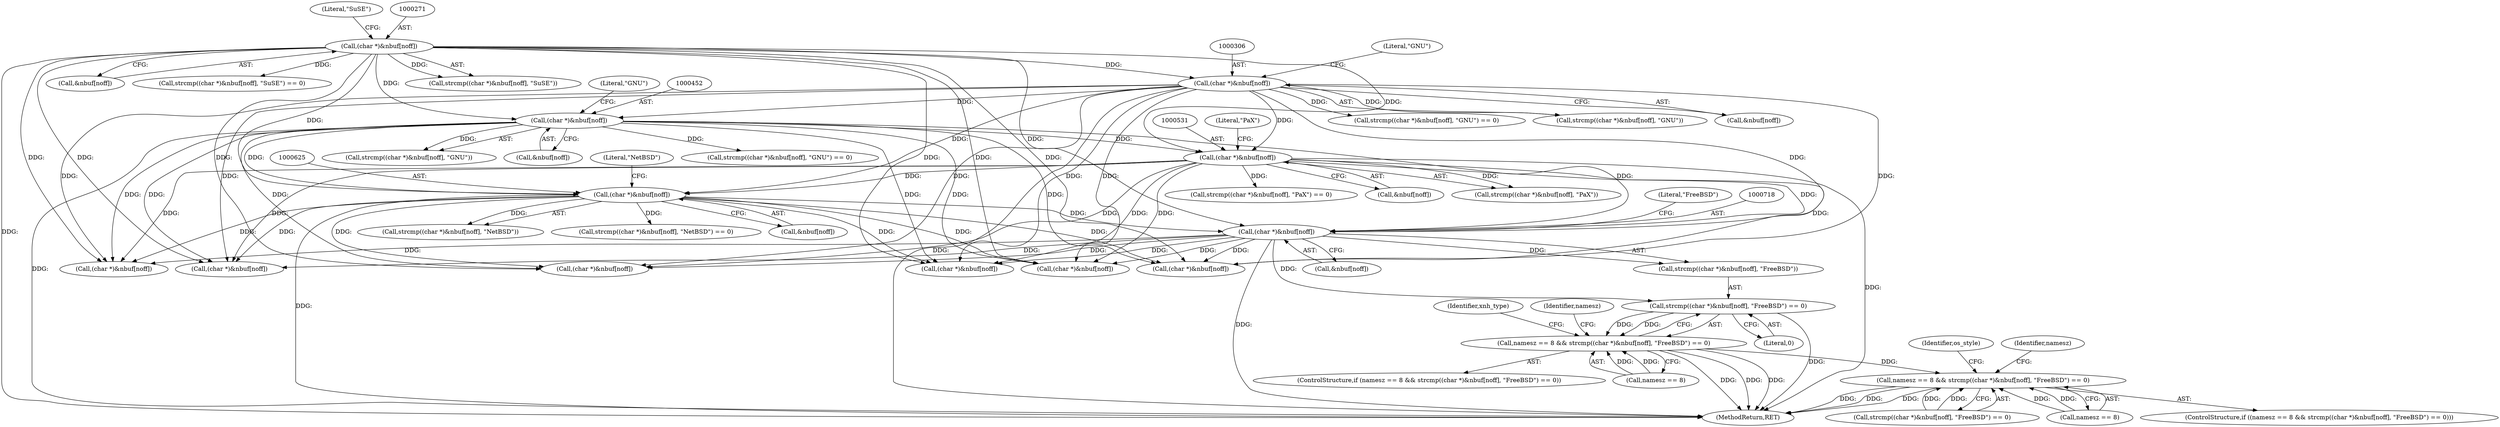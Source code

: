 digraph "0_file_39c7ac1106be844a5296d3eb5971946cc09ffda0@API" {
"1000715" [label="(Call,strcmp((char *)&nbuf[noff], \"FreeBSD\") == 0)"];
"1000717" [label="(Call,(char *)&nbuf[noff])"];
"1000624" [label="(Call,(char *)&nbuf[noff])"];
"1000305" [label="(Call,(char *)&nbuf[noff])"];
"1000270" [label="(Call,(char *)&nbuf[noff])"];
"1000451" [label="(Call,(char *)&nbuf[noff])"];
"1000530" [label="(Call,(char *)&nbuf[noff])"];
"1000711" [label="(Call,namesz == 8 && strcmp((char *)&nbuf[noff], \"FreeBSD\") == 0)"];
"1000900" [label="(Call,namesz == 8 && strcmp((char *)&nbuf[noff], \"FreeBSD\") == 0)"];
"1000624" [label="(Call,(char *)&nbuf[noff])"];
"1000925" [label="(Call,(char *)&nbuf[noff])"];
"1000272" [label="(Call,&nbuf[noff])"];
"1000449" [label="(Call,strcmp((char *)&nbuf[noff], \"GNU\") == 0)"];
"1000900" [label="(Call,namesz == 8 && strcmp((char *)&nbuf[noff], \"FreeBSD\") == 0)"];
"1000457" [label="(Literal,\"GNU\")"];
"1000710" [label="(ControlStructure,if (namesz == 8 && strcmp((char *)&nbuf[noff], \"FreeBSD\") == 0))"];
"1000268" [label="(Call,strcmp((char *)&nbuf[noff], \"SuSE\") == 0)"];
"1000904" [label="(Call,strcmp((char *)&nbuf[noff], \"FreeBSD\") == 0)"];
"1000916" [label="(Identifier,os_style)"];
"1000528" [label="(Call,strcmp((char *)&nbuf[noff], \"PaX\") == 0)"];
"1000622" [label="(Call,strcmp((char *)&nbuf[noff], \"NetBSD\") == 0)"];
"1000712" [label="(Call,namesz == 8)"];
"1000729" [label="(Identifier,xnh_type)"];
"1000270" [label="(Call,(char *)&nbuf[noff])"];
"1000756" [label="(Call,(char *)&nbuf[noff])"];
"1000630" [label="(Literal,\"NetBSD\")"];
"1000311" [label="(Literal,\"GNU\")"];
"1001237" [label="(MethodReturn,RET)"];
"1000906" [label="(Call,(char *)&nbuf[noff])"];
"1000901" [label="(Call,namesz == 8)"];
"1000715" [label="(Call,strcmp((char *)&nbuf[noff], \"FreeBSD\") == 0)"];
"1000899" [label="(ControlStructure,if ((namesz == 8 && strcmp((char *)&nbuf[noff], \"FreeBSD\") == 0)))"];
"1000530" [label="(Call,(char *)&nbuf[noff])"];
"1000626" [label="(Call,&nbuf[noff])"];
"1000711" [label="(Call,namesz == 8 && strcmp((char *)&nbuf[noff], \"FreeBSD\") == 0)"];
"1000717" [label="(Call,(char *)&nbuf[noff])"];
"1000276" [label="(Literal,\"SuSE\")"];
"1000716" [label="(Call,strcmp((char *)&nbuf[noff], \"FreeBSD\"))"];
"1000305" [label="(Call,(char *)&nbuf[noff])"];
"1000450" [label="(Call,strcmp((char *)&nbuf[noff], \"GNU\"))"];
"1000532" [label="(Call,&nbuf[noff])"];
"1000751" [label="(Identifier,namesz)"];
"1000303" [label="(Call,strcmp((char *)&nbuf[noff], \"GNU\") == 0)"];
"1000304" [label="(Call,strcmp((char *)&nbuf[noff], \"GNU\"))"];
"1000724" [label="(Literal,0)"];
"1000307" [label="(Call,&nbuf[noff])"];
"1000719" [label="(Call,&nbuf[noff])"];
"1000269" [label="(Call,strcmp((char *)&nbuf[noff], \"SuSE\"))"];
"1000453" [label="(Call,&nbuf[noff])"];
"1000623" [label="(Call,strcmp((char *)&nbuf[noff], \"NetBSD\"))"];
"1000529" [label="(Call,strcmp((char *)&nbuf[noff], \"PaX\"))"];
"1000536" [label="(Literal,\"PaX\")"];
"1000451" [label="(Call,(char *)&nbuf[noff])"];
"1000795" [label="(Call,(char *)&nbuf[noff])"];
"1000723" [label="(Literal,\"FreeBSD\")"];
"1000872" [label="(Call,(char *)&nbuf[noff])"];
"1000921" [label="(Identifier,namesz)"];
"1000887" [label="(Call,(char *)&nbuf[noff])"];
"1000715" -> "1000711"  [label="AST: "];
"1000715" -> "1000724"  [label="CFG: "];
"1000716" -> "1000715"  [label="AST: "];
"1000724" -> "1000715"  [label="AST: "];
"1000711" -> "1000715"  [label="CFG: "];
"1000715" -> "1001237"  [label="DDG: "];
"1000715" -> "1000711"  [label="DDG: "];
"1000715" -> "1000711"  [label="DDG: "];
"1000717" -> "1000715"  [label="DDG: "];
"1000717" -> "1000716"  [label="AST: "];
"1000717" -> "1000719"  [label="CFG: "];
"1000718" -> "1000717"  [label="AST: "];
"1000719" -> "1000717"  [label="AST: "];
"1000723" -> "1000717"  [label="CFG: "];
"1000717" -> "1001237"  [label="DDG: "];
"1000717" -> "1000716"  [label="DDG: "];
"1000624" -> "1000717"  [label="DDG: "];
"1000305" -> "1000717"  [label="DDG: "];
"1000451" -> "1000717"  [label="DDG: "];
"1000270" -> "1000717"  [label="DDG: "];
"1000530" -> "1000717"  [label="DDG: "];
"1000717" -> "1000756"  [label="DDG: "];
"1000717" -> "1000795"  [label="DDG: "];
"1000717" -> "1000872"  [label="DDG: "];
"1000717" -> "1000887"  [label="DDG: "];
"1000717" -> "1000906"  [label="DDG: "];
"1000717" -> "1000925"  [label="DDG: "];
"1000624" -> "1000623"  [label="AST: "];
"1000624" -> "1000626"  [label="CFG: "];
"1000625" -> "1000624"  [label="AST: "];
"1000626" -> "1000624"  [label="AST: "];
"1000630" -> "1000624"  [label="CFG: "];
"1000624" -> "1001237"  [label="DDG: "];
"1000624" -> "1000622"  [label="DDG: "];
"1000624" -> "1000623"  [label="DDG: "];
"1000305" -> "1000624"  [label="DDG: "];
"1000451" -> "1000624"  [label="DDG: "];
"1000270" -> "1000624"  [label="DDG: "];
"1000530" -> "1000624"  [label="DDG: "];
"1000624" -> "1000756"  [label="DDG: "];
"1000624" -> "1000795"  [label="DDG: "];
"1000624" -> "1000872"  [label="DDG: "];
"1000624" -> "1000887"  [label="DDG: "];
"1000624" -> "1000906"  [label="DDG: "];
"1000624" -> "1000925"  [label="DDG: "];
"1000305" -> "1000304"  [label="AST: "];
"1000305" -> "1000307"  [label="CFG: "];
"1000306" -> "1000305"  [label="AST: "];
"1000307" -> "1000305"  [label="AST: "];
"1000311" -> "1000305"  [label="CFG: "];
"1000305" -> "1001237"  [label="DDG: "];
"1000305" -> "1000303"  [label="DDG: "];
"1000305" -> "1000304"  [label="DDG: "];
"1000270" -> "1000305"  [label="DDG: "];
"1000305" -> "1000451"  [label="DDG: "];
"1000305" -> "1000530"  [label="DDG: "];
"1000305" -> "1000756"  [label="DDG: "];
"1000305" -> "1000795"  [label="DDG: "];
"1000305" -> "1000872"  [label="DDG: "];
"1000305" -> "1000887"  [label="DDG: "];
"1000305" -> "1000906"  [label="DDG: "];
"1000305" -> "1000925"  [label="DDG: "];
"1000270" -> "1000269"  [label="AST: "];
"1000270" -> "1000272"  [label="CFG: "];
"1000271" -> "1000270"  [label="AST: "];
"1000272" -> "1000270"  [label="AST: "];
"1000276" -> "1000270"  [label="CFG: "];
"1000270" -> "1001237"  [label="DDG: "];
"1000270" -> "1000268"  [label="DDG: "];
"1000270" -> "1000269"  [label="DDG: "];
"1000270" -> "1000451"  [label="DDG: "];
"1000270" -> "1000530"  [label="DDG: "];
"1000270" -> "1000756"  [label="DDG: "];
"1000270" -> "1000795"  [label="DDG: "];
"1000270" -> "1000872"  [label="DDG: "];
"1000270" -> "1000887"  [label="DDG: "];
"1000270" -> "1000906"  [label="DDG: "];
"1000270" -> "1000925"  [label="DDG: "];
"1000451" -> "1000450"  [label="AST: "];
"1000451" -> "1000453"  [label="CFG: "];
"1000452" -> "1000451"  [label="AST: "];
"1000453" -> "1000451"  [label="AST: "];
"1000457" -> "1000451"  [label="CFG: "];
"1000451" -> "1001237"  [label="DDG: "];
"1000451" -> "1000449"  [label="DDG: "];
"1000451" -> "1000450"  [label="DDG: "];
"1000451" -> "1000530"  [label="DDG: "];
"1000451" -> "1000756"  [label="DDG: "];
"1000451" -> "1000795"  [label="DDG: "];
"1000451" -> "1000872"  [label="DDG: "];
"1000451" -> "1000887"  [label="DDG: "];
"1000451" -> "1000906"  [label="DDG: "];
"1000451" -> "1000925"  [label="DDG: "];
"1000530" -> "1000529"  [label="AST: "];
"1000530" -> "1000532"  [label="CFG: "];
"1000531" -> "1000530"  [label="AST: "];
"1000532" -> "1000530"  [label="AST: "];
"1000536" -> "1000530"  [label="CFG: "];
"1000530" -> "1001237"  [label="DDG: "];
"1000530" -> "1000528"  [label="DDG: "];
"1000530" -> "1000529"  [label="DDG: "];
"1000530" -> "1000756"  [label="DDG: "];
"1000530" -> "1000795"  [label="DDG: "];
"1000530" -> "1000872"  [label="DDG: "];
"1000530" -> "1000887"  [label="DDG: "];
"1000530" -> "1000906"  [label="DDG: "];
"1000530" -> "1000925"  [label="DDG: "];
"1000711" -> "1000710"  [label="AST: "];
"1000711" -> "1000712"  [label="CFG: "];
"1000712" -> "1000711"  [label="AST: "];
"1000729" -> "1000711"  [label="CFG: "];
"1000751" -> "1000711"  [label="CFG: "];
"1000711" -> "1001237"  [label="DDG: "];
"1000711" -> "1001237"  [label="DDG: "];
"1000711" -> "1001237"  [label="DDG: "];
"1000712" -> "1000711"  [label="DDG: "];
"1000712" -> "1000711"  [label="DDG: "];
"1000711" -> "1000900"  [label="DDG: "];
"1000900" -> "1000899"  [label="AST: "];
"1000900" -> "1000901"  [label="CFG: "];
"1000900" -> "1000904"  [label="CFG: "];
"1000901" -> "1000900"  [label="AST: "];
"1000904" -> "1000900"  [label="AST: "];
"1000916" -> "1000900"  [label="CFG: "];
"1000921" -> "1000900"  [label="CFG: "];
"1000900" -> "1001237"  [label="DDG: "];
"1000900" -> "1001237"  [label="DDG: "];
"1000900" -> "1001237"  [label="DDG: "];
"1000901" -> "1000900"  [label="DDG: "];
"1000901" -> "1000900"  [label="DDG: "];
"1000904" -> "1000900"  [label="DDG: "];
"1000904" -> "1000900"  [label="DDG: "];
}
